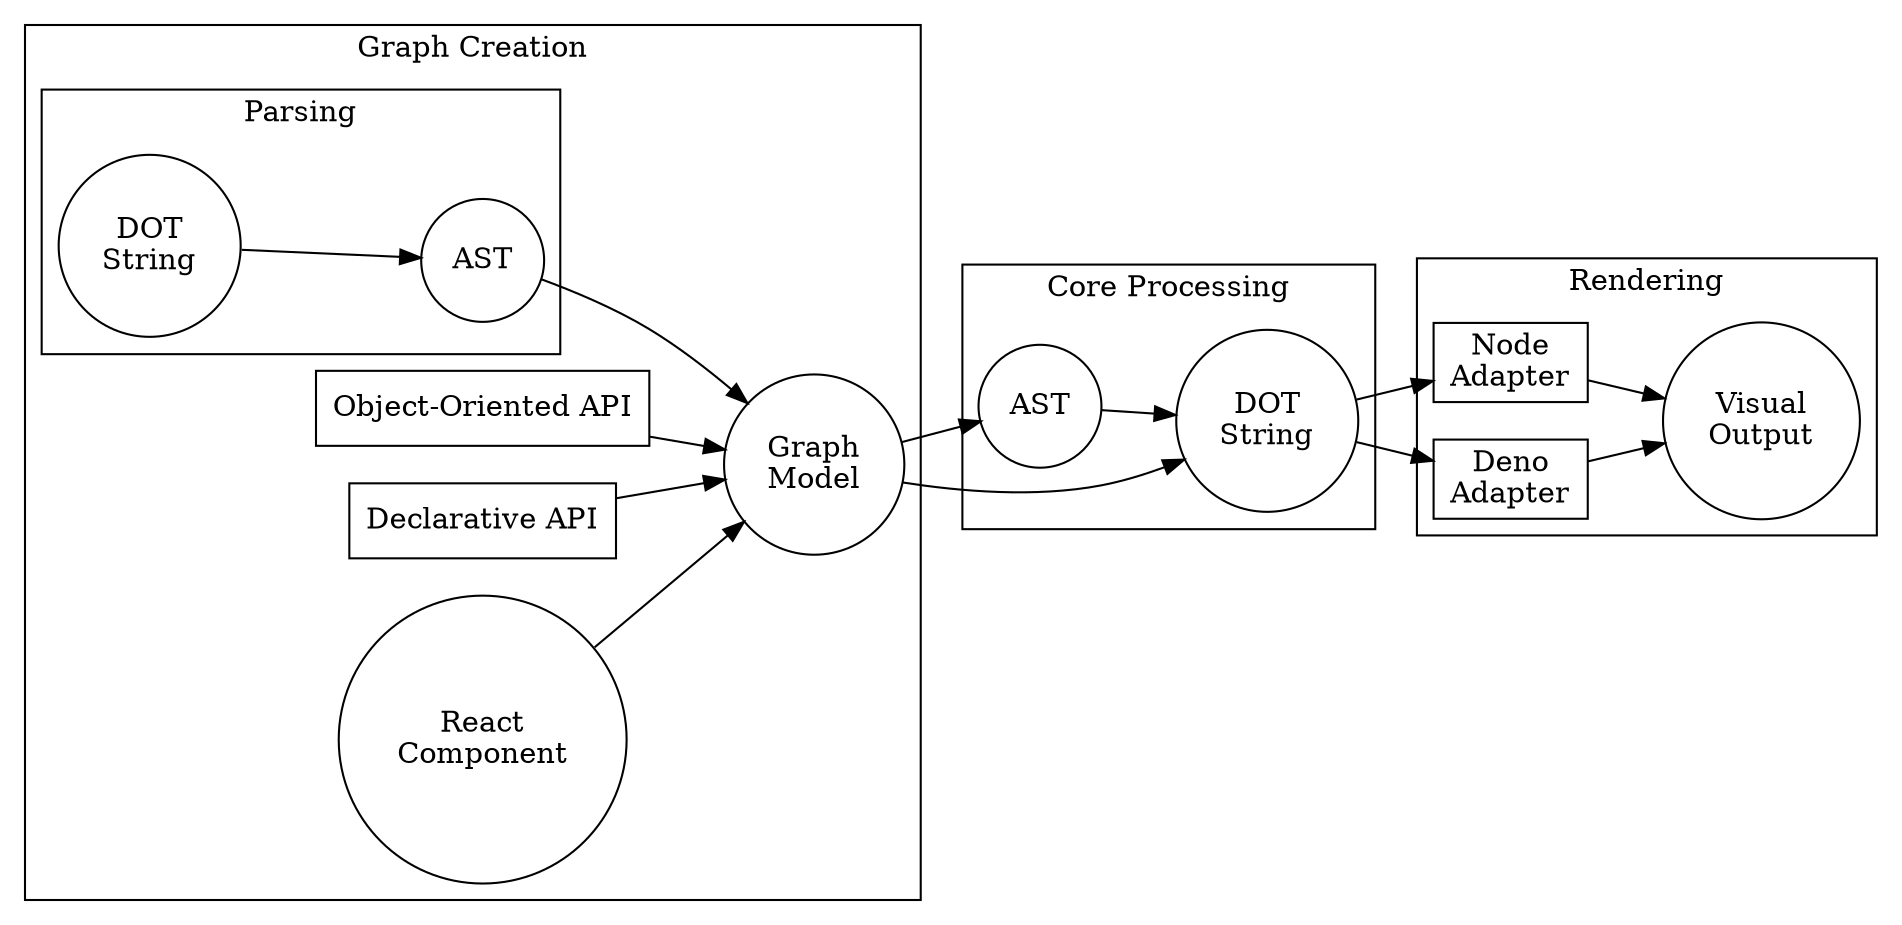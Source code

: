 digraph {
  rankdir = "LR";
  node [
    shape = "circle";
  ];
  subgraph "cluster_creation" {
    label = "Graph Creation";
    "oop" [
      label = "Object-Oriented API";
      shape = "box";
    ];
    "declarative" [
      label = "Declarative API";
      shape = "box";
    ];
    "react" [
      label = "React\nComponent";
    ];
    "model" [
      label = "Graph\nModel";
    ];
    subgraph "cluster_parsing" {
      label = "Parsing";
      "dot_input" [
        label = "DOT\nString";
      ];
      "parsed_ast" [
        label = "AST";
      ];
    }
    {"oop" "react" "declarative"} -> "model";
    "dot_input" -> "parsed_ast" -> "model";
  }
  subgraph "cluster_core_processing" {
    label = "Core Processing";
    "ast" [
      label = "AST";
    ];
    "dot_output" [
      label = "DOT\nString";
    ];
  }
  subgraph "cluster_rendering" {
    label = "Rendering";
    "node_adapter" [
      label = "Node\nAdapter";
      shape = "box";
    ];
    "deno_adapter" [
      label = "Deno\nAdapter";
      shape = "box";
    ];
    "image" [
      label = "Visual\nOutput";
    ];
    {"deno_adapter" "node_adapter"} -> "image";
  }
  "model" -> "dot_output" -> {"node_adapter" "deno_adapter"};
  "model" -> "ast" -> "dot_output";
}
